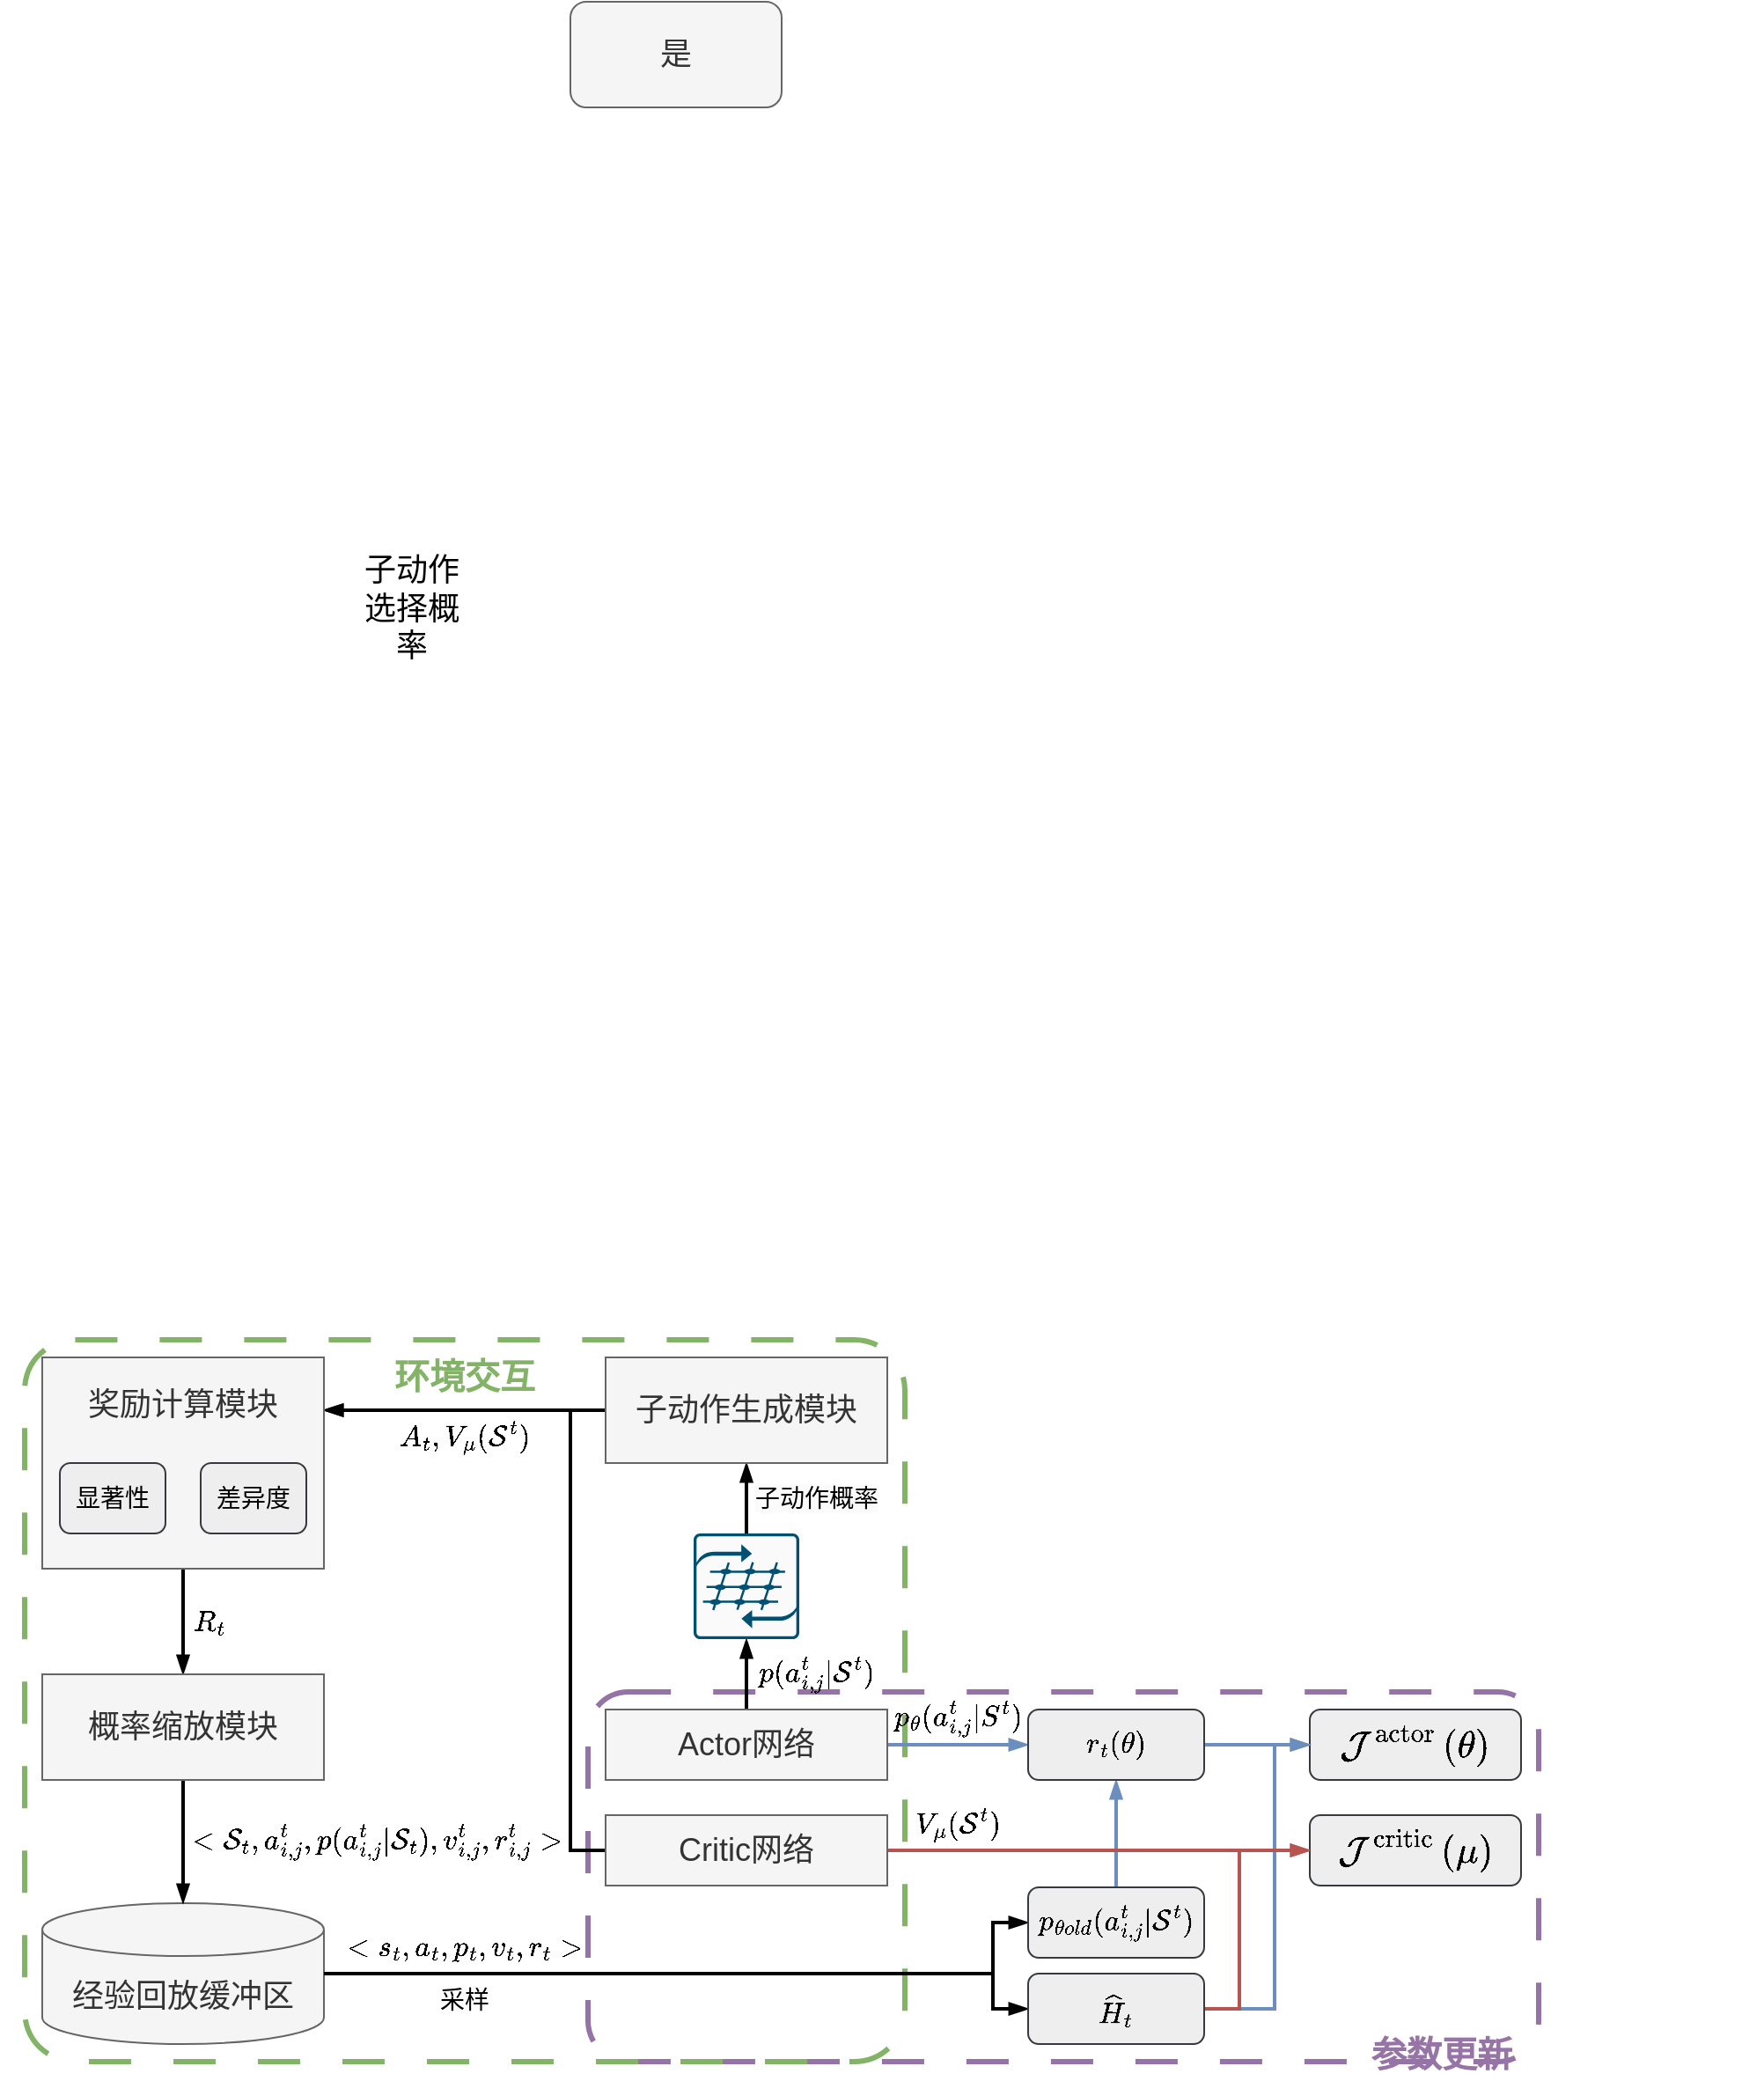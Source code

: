 <mxfile version="26.0.11">
  <diagram name="第 1 页" id="VzLskC3Nck2XnkHbNkGs">
    <mxGraphModel dx="652" dy="496" grid="1" gridSize="10" guides="1" tooltips="1" connect="1" arrows="1" fold="1" page="1" pageScale="1" pageWidth="1169" pageHeight="827" math="1" shadow="0">
      <root>
        <mxCell id="0" />
        <mxCell id="1" parent="0" />
        <mxCell id="XG7Jk1dSR3eQzrkepQb0-47" value="" style="rounded=1;whiteSpace=wrap;html=1;strokeWidth=3;dashed=1;fillColor=none;strokeColor=#9673a6;arcSize=11;dashPattern=8 8;" vertex="1" parent="1">
          <mxGeometry x="390" y="1110" width="540" height="210" as="geometry" />
        </mxCell>
        <mxCell id="XG7Jk1dSR3eQzrkepQb0-48" value="" style="rounded=1;whiteSpace=wrap;html=1;strokeWidth=3;dashed=1;dashPattern=8 8;fillColor=none;strokeColor=#82b366;arcSize=7;" vertex="1" parent="1">
          <mxGeometry x="70" y="910" width="500" height="410" as="geometry" />
        </mxCell>
        <mxCell id="XG7Jk1dSR3eQzrkepQb0-38" style="rounded=0;orthogonalLoop=1;jettySize=auto;html=1;exitX=1;exitY=0.5;exitDx=0;exitDy=0;exitPerimeter=0;entryX=0;entryY=0.5;entryDx=0;entryDy=0;strokeWidth=2;endArrow=blockThin;endFill=1;edgeStyle=orthogonalEdgeStyle;" edge="1" parent="1" source="XG7Jk1dSR3eQzrkepQb0-1" target="XG7Jk1dSR3eQzrkepQb0-8">
          <mxGeometry relative="1" as="geometry">
            <Array as="points">
              <mxPoint x="620" y="1270" />
              <mxPoint x="620" y="1290" />
            </Array>
          </mxGeometry>
        </mxCell>
        <mxCell id="XG7Jk1dSR3eQzrkepQb0-24" value="$$p(a_{i,j}^t|\mathcal{S}^t)$$" style="text;html=1;align=center;verticalAlign=middle;whiteSpace=wrap;rounded=0;fontSize=14;" vertex="1" parent="1">
          <mxGeometry x="480" y="1080" width="80" height="40" as="geometry" />
        </mxCell>
        <mxCell id="XG7Jk1dSR3eQzrkepQb0-1" value="经验回放缓冲区" style="shape=cylinder3;whiteSpace=wrap;html=1;boundedLbl=1;backgroundOutline=1;size=15;fillColor=#f5f5f5;fontColor=#333333;strokeColor=#666666;fontSize=18;" vertex="1" parent="1">
          <mxGeometry x="80" y="1230" width="160" height="80" as="geometry" />
        </mxCell>
        <mxCell id="XG7Jk1dSR3eQzrkepQb0-31" value="" style="edgeStyle=orthogonalEdgeStyle;rounded=0;orthogonalLoop=1;jettySize=auto;html=1;strokeWidth=2;endArrow=blockThin;endFill=1;" edge="1" parent="1" source="XG7Jk1dSR3eQzrkepQb0-2" target="XG7Jk1dSR3eQzrkepQb0-4">
          <mxGeometry relative="1" as="geometry" />
        </mxCell>
        <mxCell id="XG7Jk1dSR3eQzrkepQb0-29" value="&lt;span style=&quot;color: rgb(0, 0, 0); font-family: Helvetica; font-style: normal; font-variant-ligatures: normal; font-variant-caps: normal; font-weight: 400; letter-spacing: normal; orphans: 2; text-align: center; text-indent: 0px; text-transform: none; widows: 2; word-spacing: 0px; -webkit-text-stroke-width: 0px; white-space: normal; background-color: rgb(251, 251, 251); text-decoration-thickness: initial; text-decoration-style: initial; text-decoration-color: initial; float: none; display: inline !important;&quot;&gt;子动作概率&lt;/span&gt;" style="text;html=1;align=center;verticalAlign=middle;whiteSpace=wrap;rounded=0;fontSize=14;" vertex="1" parent="1">
          <mxGeometry x="480" y="980" width="80" height="40" as="geometry" />
        </mxCell>
        <mxCell id="XG7Jk1dSR3eQzrkepQb0-43" style="rounded=0;orthogonalLoop=1;jettySize=auto;html=1;exitX=1;exitY=0.5;exitDx=0;exitDy=0;entryX=0;entryY=0.5;entryDx=0;entryDy=0;fillColor=#dae8fc;strokeColor=#6c8ebf;strokeWidth=2;endArrow=blockThin;endFill=1;" edge="1" parent="1" source="XG7Jk1dSR3eQzrkepQb0-2" target="XG7Jk1dSR3eQzrkepQb0-9">
          <mxGeometry relative="1" as="geometry">
            <mxPoint x="740" y="1069.69" as="sourcePoint" />
            <mxPoint x="820" y="1069.69" as="targetPoint" />
          </mxGeometry>
        </mxCell>
        <mxCell id="XG7Jk1dSR3eQzrkepQb0-22" style="rounded=0;orthogonalLoop=1;jettySize=auto;html=1;exitX=1;exitY=0.5;exitDx=0;exitDy=0;exitPerimeter=0;entryX=0;entryY=0.5;entryDx=0;entryDy=0;strokeWidth=2;endArrow=blockThin;endFill=1;edgeStyle=orthogonalEdgeStyle;" edge="1" parent="1" source="XG7Jk1dSR3eQzrkepQb0-1" target="XG7Jk1dSR3eQzrkepQb0-5">
          <mxGeometry relative="1" as="geometry">
            <mxPoint x="290" y="1380" as="targetPoint" />
            <Array as="points">
              <mxPoint x="620" y="1270" />
              <mxPoint x="620" y="1241" />
            </Array>
          </mxGeometry>
        </mxCell>
        <mxCell id="XG7Jk1dSR3eQzrkepQb0-26" value="$$R_{t}$$" style="text;html=1;align=center;verticalAlign=middle;whiteSpace=wrap;rounded=0;fontSize=14;" vertex="1" parent="1">
          <mxGeometry x="160" y="1050" width="30" height="40" as="geometry" />
        </mxCell>
        <mxCell id="XG7Jk1dSR3eQzrkepQb0-2" value="Actor网络" style="rounded=0;whiteSpace=wrap;html=1;fillColor=#f5f5f5;fontColor=#333333;strokeColor=#666666;fontSize=18;" vertex="1" parent="1">
          <mxGeometry x="400" y="1120" width="160" height="40" as="geometry" />
        </mxCell>
        <mxCell id="XG7Jk1dSR3eQzrkepQb0-30" value="" style="edgeStyle=orthogonalEdgeStyle;rounded=0;orthogonalLoop=1;jettySize=auto;html=1;strokeWidth=2;endArrow=blockThin;endFill=1;" edge="1" parent="1" source="XG7Jk1dSR3eQzrkepQb0-4" target="XG7Jk1dSR3eQzrkepQb0-12">
          <mxGeometry relative="1" as="geometry" />
        </mxCell>
        <mxCell id="XG7Jk1dSR3eQzrkepQb0-3" value="是" style="rounded=1;whiteSpace=wrap;html=1;fillColor=#f5f5f5;strokeColor=#666666;fontColor=#333333;fontSize=18;" vertex="1" parent="1">
          <mxGeometry x="380" y="150" width="120" height="60" as="geometry" />
        </mxCell>
        <mxCell id="XG7Jk1dSR3eQzrkepQb0-33" value="$$A_t,V_\mu(\mathcal{S}^t)$$" style="text;html=1;align=center;verticalAlign=middle;whiteSpace=wrap;rounded=0;fontSize=14;" vertex="1" parent="1">
          <mxGeometry x="280" y="950" width="80" height="30" as="geometry" />
        </mxCell>
        <mxCell id="XG7Jk1dSR3eQzrkepQb0-4" value="" style="sketch=0;points=[[0.015,0.015,0],[0.985,0.015,0],[0.985,0.985,0],[0.015,0.985,0],[0.25,0,0],[0.5,0,0],[0.75,0,0],[1,0.25,0],[1,0.5,0],[1,0.75,0],[0.75,1,0],[0.5,1,0],[0.25,1,0],[0,0.75,0],[0,0.5,0],[0,0.25,0]];verticalLabelPosition=bottom;html=1;verticalAlign=top;aspect=fixed;align=center;pointerEvents=1;shape=mxgraph.cisco19.rect;prIcon=virtual_matrix_switch;fillColor=#FAFAFA;strokeColor=#005073;fontSize=18;" vertex="1" parent="1">
          <mxGeometry x="450" y="1020" width="60" height="60" as="geometry" />
        </mxCell>
        <mxCell id="XG7Jk1dSR3eQzrkepQb0-44" style="rounded=0;orthogonalLoop=1;jettySize=auto;html=1;exitX=0.5;exitY=0;exitDx=0;exitDy=0;entryX=0.5;entryY=1;entryDx=0;entryDy=0;fillColor=#dae8fc;strokeColor=#6c8ebf;strokeWidth=2;endArrow=blockThin;endFill=1;" edge="1" parent="1" source="XG7Jk1dSR3eQzrkepQb0-5" target="XG7Jk1dSR3eQzrkepQb0-9">
          <mxGeometry relative="1" as="geometry" />
        </mxCell>
        <mxCell id="XG7Jk1dSR3eQzrkepQb0-49" value="环境交互" style="text;html=1;align=center;verticalAlign=middle;whiteSpace=wrap;rounded=0;fontSize=20;fontStyle=1;fontColor=light-dark(#82b367, #ededed);" vertex="1" parent="1">
          <mxGeometry x="270" y="910" width="100" height="40" as="geometry" />
        </mxCell>
        <mxCell id="XG7Jk1dSR3eQzrkepQb0-5" value="$$p_{\theta old}(a_{i,j}^t|\mathcal{S}^t)$$" style="rounded=1;whiteSpace=wrap;html=1;fillColor=#eeeeee;strokeColor=#36393d;fontSize=14;" vertex="1" parent="1">
          <mxGeometry x="640" y="1221" width="100" height="40" as="geometry" />
        </mxCell>
        <mxCell id="XG7Jk1dSR3eQzrkepQb0-7" value="$$\mathcal{J}^{\mathrm{actor}}\left(\theta\right)$$" style="rounded=1;whiteSpace=wrap;html=1;fillColor=#eeeeee;strokeColor=#36393d;fontSize=18;" vertex="1" parent="1">
          <mxGeometry x="800" y="1120" width="120" height="40" as="geometry" />
        </mxCell>
        <mxCell id="XG7Jk1dSR3eQzrkepQb0-50" value="参数更新" style="text;html=1;align=center;verticalAlign=middle;whiteSpace=wrap;rounded=0;fontSize=20;fontStyle=1;fillColor=none;strokeColor=none;fontColor=light-dark(#9774a6, #ededed);" vertex="1" parent="1">
          <mxGeometry x="830" y="1300" width="90" height="30" as="geometry" />
        </mxCell>
        <mxCell id="XG7Jk1dSR3eQzrkepQb0-41" style="edgeStyle=orthogonalEdgeStyle;rounded=0;orthogonalLoop=1;jettySize=auto;html=1;exitX=1;exitY=0.5;exitDx=0;exitDy=0;entryX=0;entryY=0.5;entryDx=0;entryDy=0;strokeWidth=2;fillColor=#dae8fc;strokeColor=#6c8ebf;endArrow=blockThin;endFill=1;" edge="1" parent="1" source="XG7Jk1dSR3eQzrkepQb0-8" target="XG7Jk1dSR3eQzrkepQb0-7">
          <mxGeometry relative="1" as="geometry">
            <Array as="points">
              <mxPoint x="780" y="1290" />
              <mxPoint x="780" y="1140" />
            </Array>
          </mxGeometry>
        </mxCell>
        <mxCell id="XG7Jk1dSR3eQzrkepQb0-45" style="rounded=0;orthogonalLoop=1;jettySize=auto;html=1;exitX=1;exitY=0.5;exitDx=0;exitDy=0;entryX=0;entryY=0.5;entryDx=0;entryDy=0;fillColor=#f8cecc;strokeColor=#b85450;strokeWidth=2;endArrow=blockThin;endFill=1;edgeStyle=orthogonalEdgeStyle;" edge="1" parent="1" source="XG7Jk1dSR3eQzrkepQb0-8" target="XG7Jk1dSR3eQzrkepQb0-10">
          <mxGeometry relative="1" as="geometry">
            <Array as="points">
              <mxPoint x="760" y="1290" />
              <mxPoint x="760" y="1200" />
            </Array>
          </mxGeometry>
        </mxCell>
        <mxCell id="XG7Jk1dSR3eQzrkepQb0-42" style="edgeStyle=orthogonalEdgeStyle;rounded=0;orthogonalLoop=1;jettySize=auto;html=1;exitX=1;exitY=0.5;exitDx=0;exitDy=0;entryX=0;entryY=0.5;entryDx=0;entryDy=0;fillColor=#dae8fc;strokeColor=#6c8ebf;strokeWidth=2;endArrow=blockThin;endFill=1;" edge="1" parent="1" source="XG7Jk1dSR3eQzrkepQb0-9" target="XG7Jk1dSR3eQzrkepQb0-7">
          <mxGeometry relative="1" as="geometry" />
        </mxCell>
        <mxCell id="XG7Jk1dSR3eQzrkepQb0-8" value="$$\widehat{H}_t$$" style="rounded=1;whiteSpace=wrap;html=1;fillColor=#eeeeee;strokeColor=#36393d;fontSize=14;" vertex="1" parent="1">
          <mxGeometry x="640" y="1270" width="100" height="40" as="geometry" />
        </mxCell>
        <mxCell id="XG7Jk1dSR3eQzrkepQb0-9" value="$$r_{t}(\theta)$$" style="rounded=1;whiteSpace=wrap;html=1;fillColor=#eeeeee;strokeColor=#36393d;fontSize=14;" vertex="1" parent="1">
          <mxGeometry x="640" y="1120" width="100" height="40" as="geometry" />
        </mxCell>
        <mxCell id="XG7Jk1dSR3eQzrkepQb0-10" value="$$\mathcal{J}^{\mathrm{critic}}\left(\mu\right)$$" style="rounded=1;whiteSpace=wrap;html=1;fillColor=#eeeeee;strokeColor=#36393d;fontSize=18;" vertex="1" parent="1">
          <mxGeometry x="800" y="1180" width="120" height="40" as="geometry" />
        </mxCell>
        <mxCell id="XG7Jk1dSR3eQzrkepQb0-34" style="edgeStyle=orthogonalEdgeStyle;rounded=0;orthogonalLoop=1;jettySize=auto;html=1;exitX=0;exitY=0.5;exitDx=0;exitDy=0;entryX=1;entryY=0.25;entryDx=0;entryDy=0;strokeWidth=2;endArrow=blockThin;endFill=1;" edge="1" parent="1" source="XG7Jk1dSR3eQzrkepQb0-11" target="XG7Jk1dSR3eQzrkepQb0-14">
          <mxGeometry relative="1" as="geometry">
            <Array as="points">
              <mxPoint x="380" y="1200" />
              <mxPoint x="380" y="950" />
            </Array>
          </mxGeometry>
        </mxCell>
        <mxCell id="XG7Jk1dSR3eQzrkepQb0-46" style="rounded=0;orthogonalLoop=1;jettySize=auto;html=1;exitX=1;exitY=0.5;exitDx=0;exitDy=0;entryX=0;entryY=0.5;entryDx=0;entryDy=0;fillColor=#f8cecc;strokeColor=#b85450;strokeWidth=2;endArrow=blockThin;endFill=1;" edge="1" parent="1" source="XG7Jk1dSR3eQzrkepQb0-11" target="XG7Jk1dSR3eQzrkepQb0-10">
          <mxGeometry relative="1" as="geometry" />
        </mxCell>
        <mxCell id="XG7Jk1dSR3eQzrkepQb0-11" value="Critic网络" style="rounded=0;whiteSpace=wrap;html=1;fillColor=#f5f5f5;fontColor=#333333;strokeColor=#666666;fontSize=18;" vertex="1" parent="1">
          <mxGeometry x="400" y="1180" width="160" height="40" as="geometry" />
        </mxCell>
        <mxCell id="XG7Jk1dSR3eQzrkepQb0-32" style="edgeStyle=orthogonalEdgeStyle;rounded=0;orthogonalLoop=1;jettySize=auto;html=1;exitX=0;exitY=0.5;exitDx=0;exitDy=0;entryX=1;entryY=0.25;entryDx=0;entryDy=0;strokeWidth=2;endArrow=blockThin;endFill=1;" edge="1" parent="1" source="XG7Jk1dSR3eQzrkepQb0-12" target="XG7Jk1dSR3eQzrkepQb0-14">
          <mxGeometry relative="1" as="geometry" />
        </mxCell>
        <mxCell id="XG7Jk1dSR3eQzrkepQb0-12" value="子动作生成模块" style="rounded=0;whiteSpace=wrap;html=1;fillColor=#f5f5f5;strokeColor=#666666;fontSize=18;fontColor=#333333;" vertex="1" parent="1">
          <mxGeometry x="400" y="920" width="160" height="60" as="geometry" />
        </mxCell>
        <mxCell id="XG7Jk1dSR3eQzrkepQb0-23" value="" style="edgeStyle=orthogonalEdgeStyle;rounded=0;orthogonalLoop=1;jettySize=auto;html=1;strokeWidth=2;endArrow=blockThin;endFill=1;" edge="1" parent="1" source="XG7Jk1dSR3eQzrkepQb0-14" target="XG7Jk1dSR3eQzrkepQb0-16">
          <mxGeometry relative="1" as="geometry" />
        </mxCell>
        <mxCell id="XG7Jk1dSR3eQzrkepQb0-13" value="子动作选择概率" style="text;html=1;align=center;verticalAlign=middle;whiteSpace=wrap;rounded=0;fontSize=18;" vertex="1" parent="1">
          <mxGeometry x="260" y="480" width="60" height="30" as="geometry" />
        </mxCell>
        <mxCell id="XG7Jk1dSR3eQzrkepQb0-14" value="奖励计算模块&lt;div&gt;&lt;br&gt;&lt;div&gt;&lt;br&gt;&lt;/div&gt;&lt;div&gt;&lt;br&gt;&lt;/div&gt;&lt;/div&gt;" style="rounded=0;whiteSpace=wrap;html=1;fillColor=#f5f5f5;fontColor=#333333;strokeColor=#666666;fontSize=18;" vertex="1" parent="1">
          <mxGeometry x="80" y="920" width="160" height="120" as="geometry" />
        </mxCell>
        <mxCell id="XG7Jk1dSR3eQzrkepQb0-15" value="$$&amp;lt;\mathcal{S}_t,a_{i,j}^t,p(a_{i,j}^t|\mathcal{S}_t),v_{i,j}^t,r_{i,j}^t&amp;gt;$$" style="text;html=1;align=center;verticalAlign=middle;whiteSpace=wrap;rounded=0;fontSize=14;" vertex="1" parent="1">
          <mxGeometry x="160" y="1170" width="220" height="50" as="geometry" />
        </mxCell>
        <mxCell id="XG7Jk1dSR3eQzrkepQb0-20" value="" style="edgeStyle=orthogonalEdgeStyle;rounded=0;orthogonalLoop=1;jettySize=auto;html=1;strokeWidth=2;endArrow=blockThin;endFill=1;" edge="1" parent="1" source="XG7Jk1dSR3eQzrkepQb0-16" target="XG7Jk1dSR3eQzrkepQb0-1">
          <mxGeometry relative="1" as="geometry" />
        </mxCell>
        <mxCell id="XG7Jk1dSR3eQzrkepQb0-16" value="概率缩放模块" style="rounded=0;whiteSpace=wrap;html=1;fillColor=#f5f5f5;fontColor=#333333;strokeColor=#666666;fontSize=18;" vertex="1" parent="1">
          <mxGeometry x="80" y="1100" width="160" height="60" as="geometry" />
        </mxCell>
        <mxCell id="XG7Jk1dSR3eQzrkepQb0-17" value="显著性" style="rounded=1;whiteSpace=wrap;html=1;fillColor=#eeeeee;strokeColor=#36393d;fontSize=14;" vertex="1" parent="1">
          <mxGeometry x="90" y="980" width="60" height="40" as="geometry" />
        </mxCell>
        <mxCell id="XG7Jk1dSR3eQzrkepQb0-18" value="差异度" style="rounded=1;whiteSpace=wrap;html=1;fillColor=#eeeeee;strokeColor=#36393d;fontSize=14;" vertex="1" parent="1">
          <mxGeometry x="170" y="980" width="60" height="40" as="geometry" />
        </mxCell>
        <mxCell id="XG7Jk1dSR3eQzrkepQb0-19" value="$$V_\mu(\mathcal{S}^t)$$" style="text;html=1;align=center;verticalAlign=middle;whiteSpace=wrap;rounded=0;fontSize=14;" vertex="1" parent="1">
          <mxGeometry x="575" y="1170" width="50" height="30" as="geometry" />
        </mxCell>
        <mxCell id="XG7Jk1dSR3eQzrkepQb0-21" value="$$&amp;lt;s_t,a_t,p_t,v_t,r_t&amp;gt;$$" style="text;html=1;align=center;verticalAlign=middle;whiteSpace=wrap;rounded=0;fontSize=14;" vertex="1" parent="1">
          <mxGeometry x="250" y="1240" width="140" height="30" as="geometry" />
        </mxCell>
        <mxCell id="XG7Jk1dSR3eQzrkepQb0-25" value="采样" style="text;html=1;align=center;verticalAlign=middle;whiteSpace=wrap;rounded=0;fontSize=14;" vertex="1" parent="1">
          <mxGeometry x="290" y="1270" width="60" height="30" as="geometry" />
        </mxCell>
        <mxCell id="XG7Jk1dSR3eQzrkepQb0-40" value="$$p_\theta(a_{i,j}^t|S^t)$$" style="text;html=1;align=center;verticalAlign=middle;whiteSpace=wrap;rounded=0;fontSize=14;" vertex="1" parent="1">
          <mxGeometry x="560" y="1110" width="80" height="30" as="geometry" />
        </mxCell>
      </root>
    </mxGraphModel>
  </diagram>
</mxfile>
